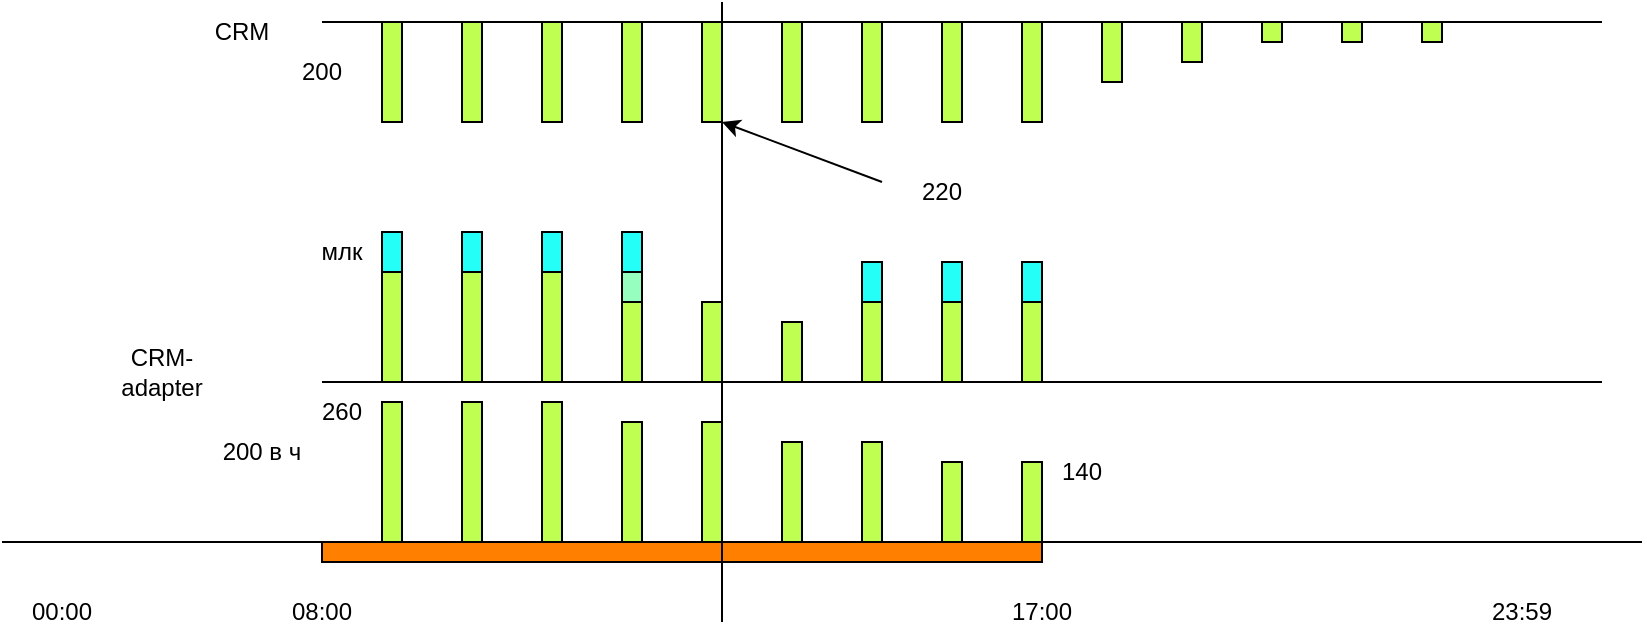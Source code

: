 <mxfile version="20.8.16" type="github">
  <diagram name="Страница 1" id="3WESP-XySDbXvSxXTw41">
    <mxGraphModel dx="831" dy="327" grid="1" gridSize="10" guides="1" tooltips="1" connect="1" arrows="1" fold="1" page="1" pageScale="1" pageWidth="827" pageHeight="1169" math="0" shadow="0">
      <root>
        <mxCell id="0" />
        <mxCell id="1" parent="0" />
        <mxCell id="nTwpI-FX2-u6-ZLDxbTZ-4" value="" style="rounded=0;whiteSpace=wrap;html=1;fillColor=#FF8000;" vertex="1" parent="1">
          <mxGeometry x="160" y="280" width="360" height="10" as="geometry" />
        </mxCell>
        <mxCell id="nTwpI-FX2-u6-ZLDxbTZ-1" value="" style="endArrow=none;html=1;rounded=0;" edge="1" parent="1">
          <mxGeometry width="50" height="50" relative="1" as="geometry">
            <mxPoint y="280" as="sourcePoint" />
            <mxPoint x="820" y="280" as="targetPoint" />
          </mxGeometry>
        </mxCell>
        <mxCell id="nTwpI-FX2-u6-ZLDxbTZ-2" value="00:00" style="text;html=1;strokeColor=none;fillColor=none;align=center;verticalAlign=middle;whiteSpace=wrap;rounded=0;" vertex="1" parent="1">
          <mxGeometry y="300" width="60" height="30" as="geometry" />
        </mxCell>
        <mxCell id="nTwpI-FX2-u6-ZLDxbTZ-3" value="23:59" style="text;html=1;strokeColor=none;fillColor=none;align=center;verticalAlign=middle;whiteSpace=wrap;rounded=0;" vertex="1" parent="1">
          <mxGeometry x="730" y="300" width="60" height="30" as="geometry" />
        </mxCell>
        <mxCell id="nTwpI-FX2-u6-ZLDxbTZ-5" value="08:00" style="text;html=1;strokeColor=none;fillColor=none;align=center;verticalAlign=middle;whiteSpace=wrap;rounded=0;" vertex="1" parent="1">
          <mxGeometry x="130" y="300" width="60" height="30" as="geometry" />
        </mxCell>
        <mxCell id="nTwpI-FX2-u6-ZLDxbTZ-6" value="17:00" style="text;html=1;strokeColor=none;fillColor=none;align=center;verticalAlign=middle;whiteSpace=wrap;rounded=0;" vertex="1" parent="1">
          <mxGeometry x="490" y="300" width="60" height="30" as="geometry" />
        </mxCell>
        <mxCell id="nTwpI-FX2-u6-ZLDxbTZ-7" value="" style="endArrow=none;html=1;rounded=0;" edge="1" parent="1">
          <mxGeometry width="50" height="50" relative="1" as="geometry">
            <mxPoint x="160" y="200" as="sourcePoint" />
            <mxPoint x="800" y="200" as="targetPoint" />
          </mxGeometry>
        </mxCell>
        <mxCell id="nTwpI-FX2-u6-ZLDxbTZ-8" value="CRM-adapter" style="text;html=1;strokeColor=none;fillColor=none;align=center;verticalAlign=middle;whiteSpace=wrap;rounded=0;" vertex="1" parent="1">
          <mxGeometry x="50" y="180" width="60" height="30" as="geometry" />
        </mxCell>
        <mxCell id="nTwpI-FX2-u6-ZLDxbTZ-10" value="" style="endArrow=none;html=1;rounded=0;" edge="1" parent="1">
          <mxGeometry width="50" height="50" relative="1" as="geometry">
            <mxPoint x="160" y="20" as="sourcePoint" />
            <mxPoint x="800" y="20" as="targetPoint" />
          </mxGeometry>
        </mxCell>
        <mxCell id="nTwpI-FX2-u6-ZLDxbTZ-11" value="CRM" style="text;html=1;strokeColor=none;fillColor=none;align=center;verticalAlign=middle;whiteSpace=wrap;rounded=0;" vertex="1" parent="1">
          <mxGeometry x="90" y="10" width="60" height="30" as="geometry" />
        </mxCell>
        <mxCell id="nTwpI-FX2-u6-ZLDxbTZ-12" value="" style="rounded=0;whiteSpace=wrap;html=1;fillColor=#BFFF52;" vertex="1" parent="1">
          <mxGeometry x="190" y="210" width="10" height="70" as="geometry" />
        </mxCell>
        <mxCell id="nTwpI-FX2-u6-ZLDxbTZ-13" value="" style="rounded=0;whiteSpace=wrap;html=1;fillColor=#BFFF52;" vertex="1" parent="1">
          <mxGeometry x="230" y="210" width="10" height="70" as="geometry" />
        </mxCell>
        <mxCell id="nTwpI-FX2-u6-ZLDxbTZ-14" value="" style="rounded=0;whiteSpace=wrap;html=1;fillColor=#BFFF52;" vertex="1" parent="1">
          <mxGeometry x="270" y="210" width="10" height="70" as="geometry" />
        </mxCell>
        <mxCell id="nTwpI-FX2-u6-ZLDxbTZ-15" value="" style="rounded=0;whiteSpace=wrap;html=1;fillColor=#BFFF52;" vertex="1" parent="1">
          <mxGeometry x="310" y="220" width="10" height="60" as="geometry" />
        </mxCell>
        <mxCell id="nTwpI-FX2-u6-ZLDxbTZ-16" value="" style="rounded=0;whiteSpace=wrap;html=1;fillColor=#BFFF52;" vertex="1" parent="1">
          <mxGeometry x="350" y="220" width="10" height="60" as="geometry" />
        </mxCell>
        <mxCell id="nTwpI-FX2-u6-ZLDxbTZ-17" value="" style="rounded=0;whiteSpace=wrap;html=1;fillColor=#BFFF52;" vertex="1" parent="1">
          <mxGeometry x="390" y="230" width="10" height="50" as="geometry" />
        </mxCell>
        <mxCell id="nTwpI-FX2-u6-ZLDxbTZ-18" value="" style="rounded=0;whiteSpace=wrap;html=1;fillColor=#BFFF52;" vertex="1" parent="1">
          <mxGeometry x="430" y="230" width="10" height="50" as="geometry" />
        </mxCell>
        <mxCell id="nTwpI-FX2-u6-ZLDxbTZ-19" value="" style="rounded=0;whiteSpace=wrap;html=1;fillColor=#BFFF52;" vertex="1" parent="1">
          <mxGeometry x="470" y="240" width="10" height="40" as="geometry" />
        </mxCell>
        <mxCell id="nTwpI-FX2-u6-ZLDxbTZ-20" value="" style="rounded=0;whiteSpace=wrap;html=1;fillColor=#BFFF52;" vertex="1" parent="1">
          <mxGeometry x="510" y="240" width="10" height="40" as="geometry" />
        </mxCell>
        <mxCell id="nTwpI-FX2-u6-ZLDxbTZ-21" value="200 в ч" style="text;html=1;strokeColor=none;fillColor=none;align=center;verticalAlign=middle;whiteSpace=wrap;rounded=0;" vertex="1" parent="1">
          <mxGeometry x="100" y="220" width="60" height="30" as="geometry" />
        </mxCell>
        <mxCell id="nTwpI-FX2-u6-ZLDxbTZ-22" value="" style="rounded=0;whiteSpace=wrap;html=1;fillColor=#BFFF52;" vertex="1" parent="1">
          <mxGeometry x="190" y="140" width="10" height="60" as="geometry" />
        </mxCell>
        <mxCell id="nTwpI-FX2-u6-ZLDxbTZ-23" value="" style="rounded=0;whiteSpace=wrap;html=1;fillColor=#24FFF8;" vertex="1" parent="1">
          <mxGeometry x="190" y="125" width="10" height="20" as="geometry" />
        </mxCell>
        <mxCell id="nTwpI-FX2-u6-ZLDxbTZ-24" value="" style="rounded=0;whiteSpace=wrap;html=1;fillColor=#BFFF52;" vertex="1" parent="1">
          <mxGeometry x="230" y="140" width="10" height="60" as="geometry" />
        </mxCell>
        <mxCell id="nTwpI-FX2-u6-ZLDxbTZ-25" value="" style="rounded=0;whiteSpace=wrap;html=1;fillColor=#24FFF8;" vertex="1" parent="1">
          <mxGeometry x="230" y="125" width="10" height="20" as="geometry" />
        </mxCell>
        <mxCell id="nTwpI-FX2-u6-ZLDxbTZ-26" value="" style="rounded=0;whiteSpace=wrap;html=1;fillColor=#BFFF52;" vertex="1" parent="1">
          <mxGeometry x="270" y="140" width="10" height="60" as="geometry" />
        </mxCell>
        <mxCell id="nTwpI-FX2-u6-ZLDxbTZ-27" value="" style="rounded=0;whiteSpace=wrap;html=1;fillColor=#24FFF8;" vertex="1" parent="1">
          <mxGeometry x="270" y="125" width="10" height="20" as="geometry" />
        </mxCell>
        <mxCell id="nTwpI-FX2-u6-ZLDxbTZ-28" value="" style="rounded=0;whiteSpace=wrap;html=1;fillColor=#BFFF52;" vertex="1" parent="1">
          <mxGeometry x="310" y="160" width="10" height="40" as="geometry" />
        </mxCell>
        <mxCell id="nTwpI-FX2-u6-ZLDxbTZ-30" value="" style="rounded=0;whiteSpace=wrap;html=1;fillColor=#BFFF52;" vertex="1" parent="1">
          <mxGeometry x="350" y="160" width="10" height="40" as="geometry" />
        </mxCell>
        <mxCell id="nTwpI-FX2-u6-ZLDxbTZ-32" value="" style="rounded=0;whiteSpace=wrap;html=1;fillColor=#BFFF52;" vertex="1" parent="1">
          <mxGeometry x="390" y="170" width="10" height="30" as="geometry" />
        </mxCell>
        <mxCell id="nTwpI-FX2-u6-ZLDxbTZ-34" value="" style="rounded=0;whiteSpace=wrap;html=1;fillColor=#BFFF52;" vertex="1" parent="1">
          <mxGeometry x="430" y="160" width="10" height="40" as="geometry" />
        </mxCell>
        <mxCell id="nTwpI-FX2-u6-ZLDxbTZ-35" value="" style="rounded=0;whiteSpace=wrap;html=1;fillColor=#24FFF8;" vertex="1" parent="1">
          <mxGeometry x="430" y="140" width="10" height="20" as="geometry" />
        </mxCell>
        <mxCell id="nTwpI-FX2-u6-ZLDxbTZ-36" value="" style="rounded=0;whiteSpace=wrap;html=1;fillColor=#BFFF52;" vertex="1" parent="1">
          <mxGeometry x="470" y="160" width="10" height="40" as="geometry" />
        </mxCell>
        <mxCell id="nTwpI-FX2-u6-ZLDxbTZ-37" value="" style="rounded=0;whiteSpace=wrap;html=1;fillColor=#24FFF8;" vertex="1" parent="1">
          <mxGeometry x="470" y="140" width="10" height="20" as="geometry" />
        </mxCell>
        <mxCell id="nTwpI-FX2-u6-ZLDxbTZ-38" value="" style="rounded=0;whiteSpace=wrap;html=1;fillColor=#BFFF52;" vertex="1" parent="1">
          <mxGeometry x="510" y="160" width="10" height="40" as="geometry" />
        </mxCell>
        <mxCell id="nTwpI-FX2-u6-ZLDxbTZ-39" value="" style="rounded=0;whiteSpace=wrap;html=1;fillColor=#24FFF8;" vertex="1" parent="1">
          <mxGeometry x="510" y="140" width="10" height="20" as="geometry" />
        </mxCell>
        <mxCell id="nTwpI-FX2-u6-ZLDxbTZ-40" value="млк" style="text;html=1;strokeColor=none;fillColor=none;align=center;verticalAlign=middle;whiteSpace=wrap;rounded=0;" vertex="1" parent="1">
          <mxGeometry x="140" y="120" width="60" height="30" as="geometry" />
        </mxCell>
        <mxCell id="nTwpI-FX2-u6-ZLDxbTZ-41" value="" style="rounded=0;whiteSpace=wrap;html=1;fillColor=#BFFF52;" vertex="1" parent="1">
          <mxGeometry x="190" y="20" width="10" height="50" as="geometry" />
        </mxCell>
        <mxCell id="nTwpI-FX2-u6-ZLDxbTZ-42" value="200" style="text;html=1;strokeColor=none;fillColor=none;align=center;verticalAlign=middle;whiteSpace=wrap;rounded=0;" vertex="1" parent="1">
          <mxGeometry x="130" y="30" width="60" height="30" as="geometry" />
        </mxCell>
        <mxCell id="nTwpI-FX2-u6-ZLDxbTZ-43" value="" style="rounded=0;whiteSpace=wrap;html=1;fillColor=#BFFF52;" vertex="1" parent="1">
          <mxGeometry x="230" y="20" width="10" height="50" as="geometry" />
        </mxCell>
        <mxCell id="nTwpI-FX2-u6-ZLDxbTZ-44" value="" style="endArrow=none;html=1;rounded=0;" edge="1" parent="1">
          <mxGeometry width="50" height="50" relative="1" as="geometry">
            <mxPoint x="360" y="320" as="sourcePoint" />
            <mxPoint x="360" y="10" as="targetPoint" />
          </mxGeometry>
        </mxCell>
        <mxCell id="nTwpI-FX2-u6-ZLDxbTZ-46" value="" style="rounded=0;whiteSpace=wrap;html=1;fillColor=#BFFF52;" vertex="1" parent="1">
          <mxGeometry x="270" y="20" width="10" height="50" as="geometry" />
        </mxCell>
        <mxCell id="nTwpI-FX2-u6-ZLDxbTZ-47" value="" style="rounded=0;whiteSpace=wrap;html=1;fillColor=#BFFF52;" vertex="1" parent="1">
          <mxGeometry x="310" y="20" width="10" height="50" as="geometry" />
        </mxCell>
        <mxCell id="nTwpI-FX2-u6-ZLDxbTZ-48" value="" style="rounded=0;whiteSpace=wrap;html=1;fillColor=#BFFF52;" vertex="1" parent="1">
          <mxGeometry x="350" y="20" width="10" height="50" as="geometry" />
        </mxCell>
        <mxCell id="nTwpI-FX2-u6-ZLDxbTZ-49" value="" style="rounded=0;whiteSpace=wrap;html=1;fillColor=#BFFF52;" vertex="1" parent="1">
          <mxGeometry x="390" y="20" width="10" height="50" as="geometry" />
        </mxCell>
        <mxCell id="nTwpI-FX2-u6-ZLDxbTZ-50" value="" style="rounded=0;whiteSpace=wrap;html=1;fillColor=#BFFF52;" vertex="1" parent="1">
          <mxGeometry x="430" y="20" width="10" height="50" as="geometry" />
        </mxCell>
        <mxCell id="nTwpI-FX2-u6-ZLDxbTZ-51" value="" style="rounded=0;whiteSpace=wrap;html=1;fillColor=#BFFF52;" vertex="1" parent="1">
          <mxGeometry x="470" y="20" width="10" height="50" as="geometry" />
        </mxCell>
        <mxCell id="nTwpI-FX2-u6-ZLDxbTZ-52" value="" style="rounded=0;whiteSpace=wrap;html=1;fillColor=#BFFF52;" vertex="1" parent="1">
          <mxGeometry x="510" y="20" width="10" height="50" as="geometry" />
        </mxCell>
        <mxCell id="nTwpI-FX2-u6-ZLDxbTZ-53" value="" style="rounded=0;whiteSpace=wrap;html=1;fillColor=#BFFF52;" vertex="1" parent="1">
          <mxGeometry x="550" y="20" width="10" height="30" as="geometry" />
        </mxCell>
        <mxCell id="nTwpI-FX2-u6-ZLDxbTZ-55" value="" style="rounded=0;whiteSpace=wrap;html=1;fillColor=#BFFF52;" vertex="1" parent="1">
          <mxGeometry x="590" y="20" width="10" height="20" as="geometry" />
        </mxCell>
        <mxCell id="nTwpI-FX2-u6-ZLDxbTZ-56" value="" style="rounded=0;whiteSpace=wrap;html=1;fillColor=#BFFF52;" vertex="1" parent="1">
          <mxGeometry x="630" y="20" width="10" height="10" as="geometry" />
        </mxCell>
        <mxCell id="nTwpI-FX2-u6-ZLDxbTZ-57" value="" style="rounded=0;whiteSpace=wrap;html=1;fillColor=#BFFF52;" vertex="1" parent="1">
          <mxGeometry x="670" y="20" width="10" height="10" as="geometry" />
        </mxCell>
        <mxCell id="nTwpI-FX2-u6-ZLDxbTZ-58" value="" style="rounded=0;whiteSpace=wrap;html=1;fillColor=#BFFF52;" vertex="1" parent="1">
          <mxGeometry x="710" y="20" width="10" height="10" as="geometry" />
        </mxCell>
        <mxCell id="nTwpI-FX2-u6-ZLDxbTZ-59" value="" style="endArrow=classic;html=1;rounded=0;entryX=1;entryY=1;entryDx=0;entryDy=0;" edge="1" parent="1" target="nTwpI-FX2-u6-ZLDxbTZ-48">
          <mxGeometry width="50" height="50" relative="1" as="geometry">
            <mxPoint x="440" y="100" as="sourcePoint" />
            <mxPoint x="440" y="100" as="targetPoint" />
          </mxGeometry>
        </mxCell>
        <mxCell id="nTwpI-FX2-u6-ZLDxbTZ-60" value="220" style="text;html=1;strokeColor=none;fillColor=none;align=center;verticalAlign=middle;whiteSpace=wrap;rounded=0;" vertex="1" parent="1">
          <mxGeometry x="440" y="90" width="60" height="30" as="geometry" />
        </mxCell>
        <mxCell id="nTwpI-FX2-u6-ZLDxbTZ-61" value="260" style="text;html=1;strokeColor=none;fillColor=none;align=center;verticalAlign=middle;whiteSpace=wrap;rounded=0;" vertex="1" parent="1">
          <mxGeometry x="140" y="200" width="60" height="30" as="geometry" />
        </mxCell>
        <mxCell id="nTwpI-FX2-u6-ZLDxbTZ-63" value="140" style="text;html=1;strokeColor=none;fillColor=none;align=center;verticalAlign=middle;whiteSpace=wrap;rounded=0;" vertex="1" parent="1">
          <mxGeometry x="510" y="230" width="60" height="30" as="geometry" />
        </mxCell>
        <mxCell id="nTwpI-FX2-u6-ZLDxbTZ-67" value="" style="rounded=0;whiteSpace=wrap;html=1;fillColor=#24FFF8;" vertex="1" parent="1">
          <mxGeometry x="310" y="125" width="10" height="20" as="geometry" />
        </mxCell>
        <mxCell id="nTwpI-FX2-u6-ZLDxbTZ-68" value="" style="rounded=0;whiteSpace=wrap;html=1;fillColor=#96FFC0;" vertex="1" parent="1">
          <mxGeometry x="310" y="145" width="10" height="15" as="geometry" />
        </mxCell>
      </root>
    </mxGraphModel>
  </diagram>
</mxfile>
